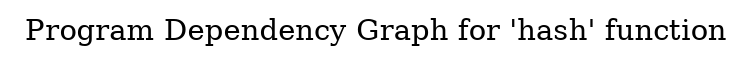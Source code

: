 digraph "Program Dependency Graph for 'hash' function" {
	label="Program Dependency Graph for 'hash' function";

}
